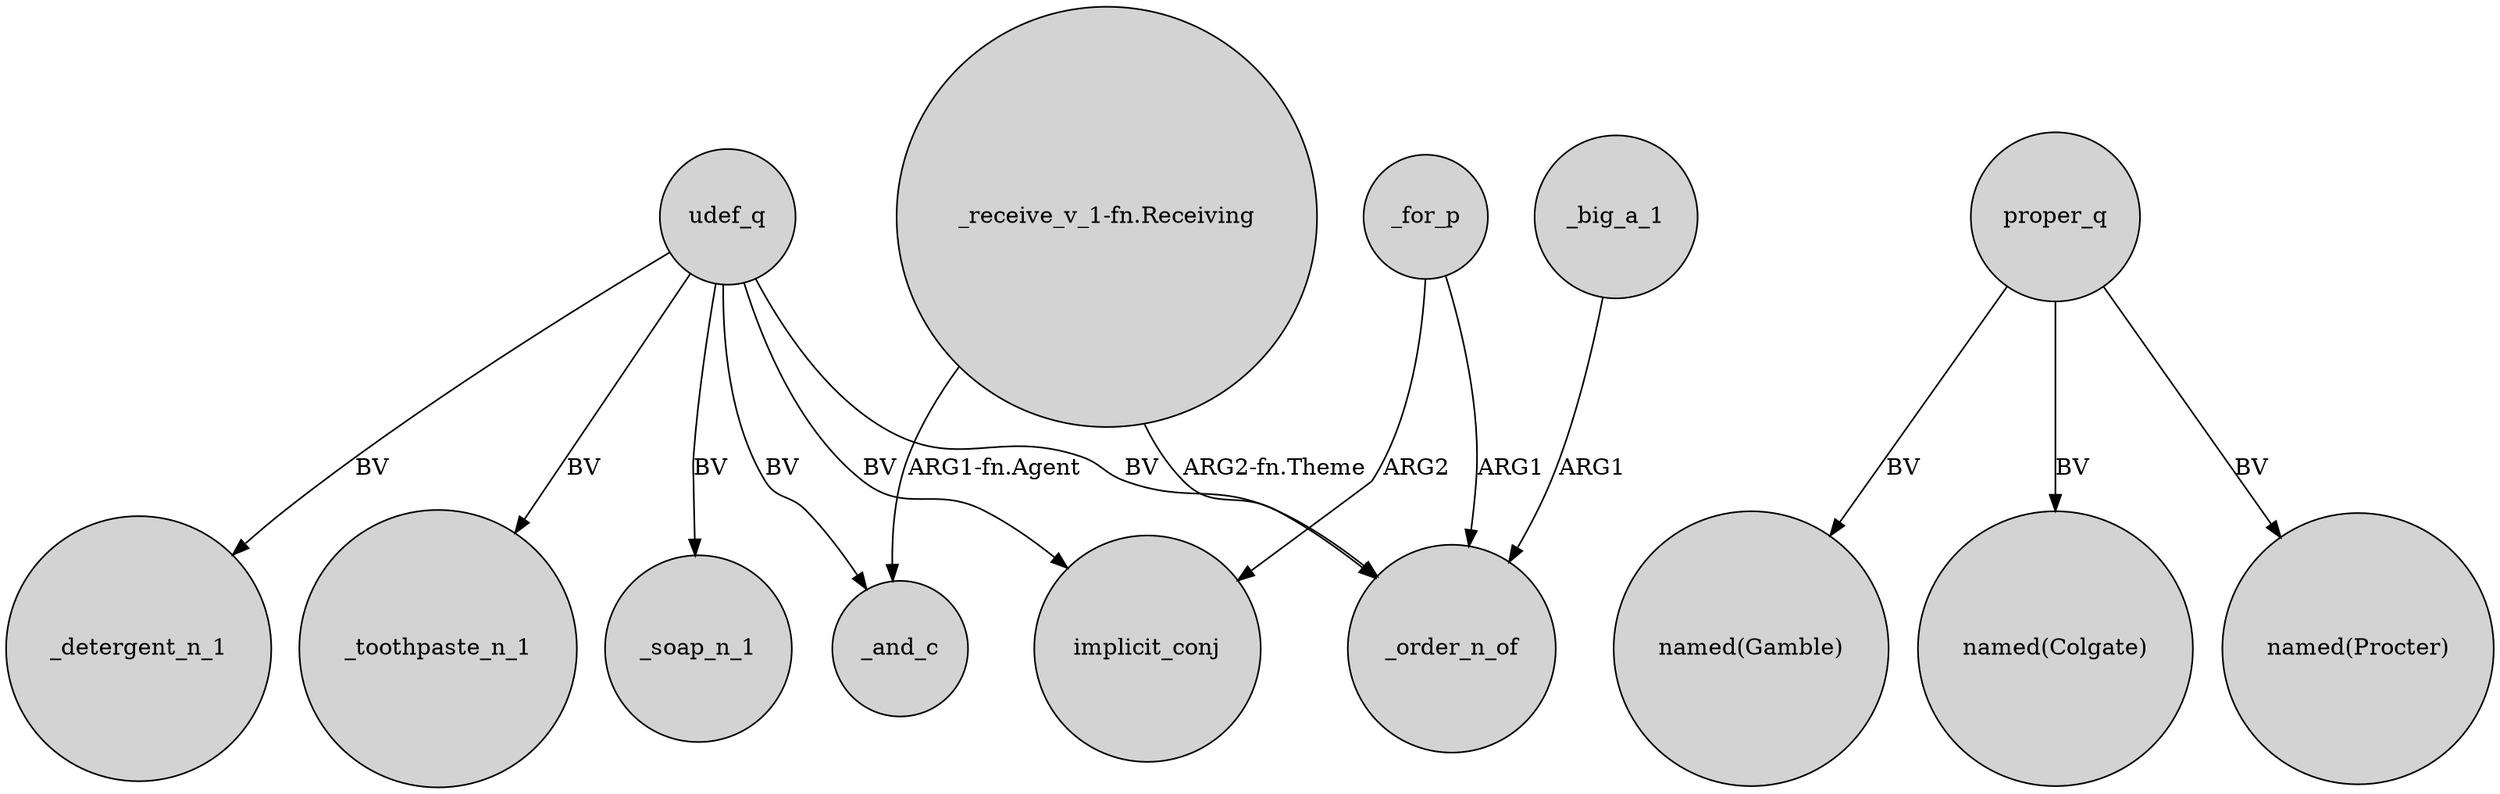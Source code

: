 digraph {
	node [shape=circle style=filled]
	udef_q -> _toothpaste_n_1 [label=BV]
	proper_q -> "named(Gamble)" [label=BV]
	udef_q -> _detergent_n_1 [label=BV]
	"_receive_v_1-fn.Receiving" -> _and_c [label="ARG1-fn.Agent"]
	proper_q -> "named(Colgate)" [label=BV]
	_big_a_1 -> _order_n_of [label=ARG1]
	udef_q -> _order_n_of [label=BV]
	_for_p -> implicit_conj [label=ARG2]
	proper_q -> "named(Procter)" [label=BV]
	udef_q -> _and_c [label=BV]
	udef_q -> implicit_conj [label=BV]
	udef_q -> _soap_n_1 [label=BV]
	"_receive_v_1-fn.Receiving" -> _order_n_of [label="ARG2-fn.Theme"]
	_for_p -> _order_n_of [label=ARG1]
}
